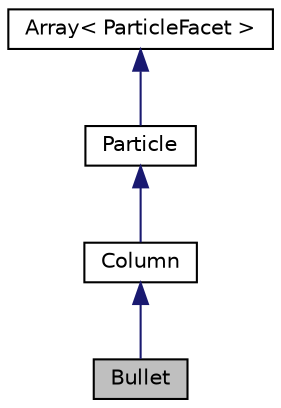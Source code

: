 digraph "Bullet"
{
  edge [fontname="Helvetica",fontsize="10",labelfontname="Helvetica",labelfontsize="10"];
  node [fontname="Helvetica",fontsize="10",shape=record];
  Node0 [label="Bullet",height=0.2,width=0.4,color="black", fillcolor="grey75", style="filled", fontcolor="black"];
  Node1 -> Node0 [dir="back",color="midnightblue",fontsize="10",style="solid"];
  Node1 [label="Column",height=0.2,width=0.4,color="black", fillcolor="white", style="filled",URL="$class_column.html",tooltip="The Column class. "];
  Node2 -> Node1 [dir="back",color="midnightblue",fontsize="10",style="solid"];
  Node2 [label="Particle",height=0.2,width=0.4,color="black", fillcolor="white", style="filled",URL="$class_particle.html",tooltip="The Particle class is the base class inherited by other concrete particle classes. Vertices are ordered by counterclock-wise direction if you see from outside. "];
  Node3 -> Node2 [dir="back",color="midnightblue",fontsize="10",style="solid"];
  Node3 [label="Array\< ParticleFacet \>",height=0.2,width=0.4,color="black", fillcolor="white", style="filled",URL="$class_array.html"];
}

